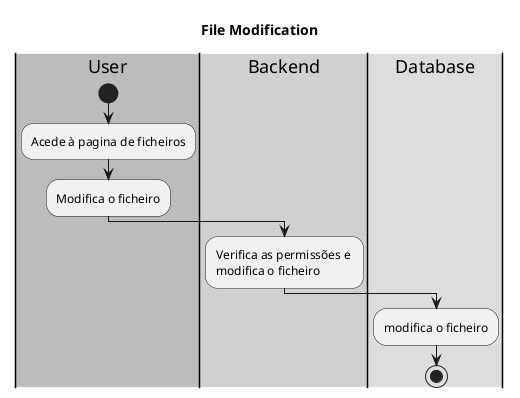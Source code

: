@startuml

skinparam Monochrome true

title File Modification

|#bcbcbc|User|
|#d0d0d0|Backend|
|#dddddd|Database|

|User|
start
    :Acede à pagina de ficheiros;
    :Modifica o ficheiro;
    |Backend|
    :Verifica as permissões e \nmodifica o ficheiro;
    |Database|
    :modifica o ficheiro;
stop


@enduml